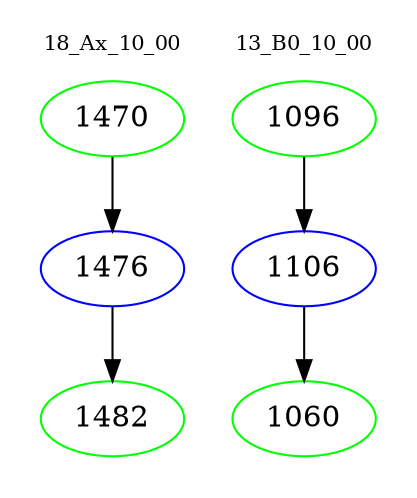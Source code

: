 digraph{
subgraph cluster_0 {
color = white
label = "18_Ax_10_00";
fontsize=10;
T0_1470 [label="1470", color="green"]
T0_1470 -> T0_1476 [color="black"]
T0_1476 [label="1476", color="blue"]
T0_1476 -> T0_1482 [color="black"]
T0_1482 [label="1482", color="green"]
}
subgraph cluster_1 {
color = white
label = "13_B0_10_00";
fontsize=10;
T1_1096 [label="1096", color="green"]
T1_1096 -> T1_1106 [color="black"]
T1_1106 [label="1106", color="blue"]
T1_1106 -> T1_1060 [color="black"]
T1_1060 [label="1060", color="green"]
}
}
